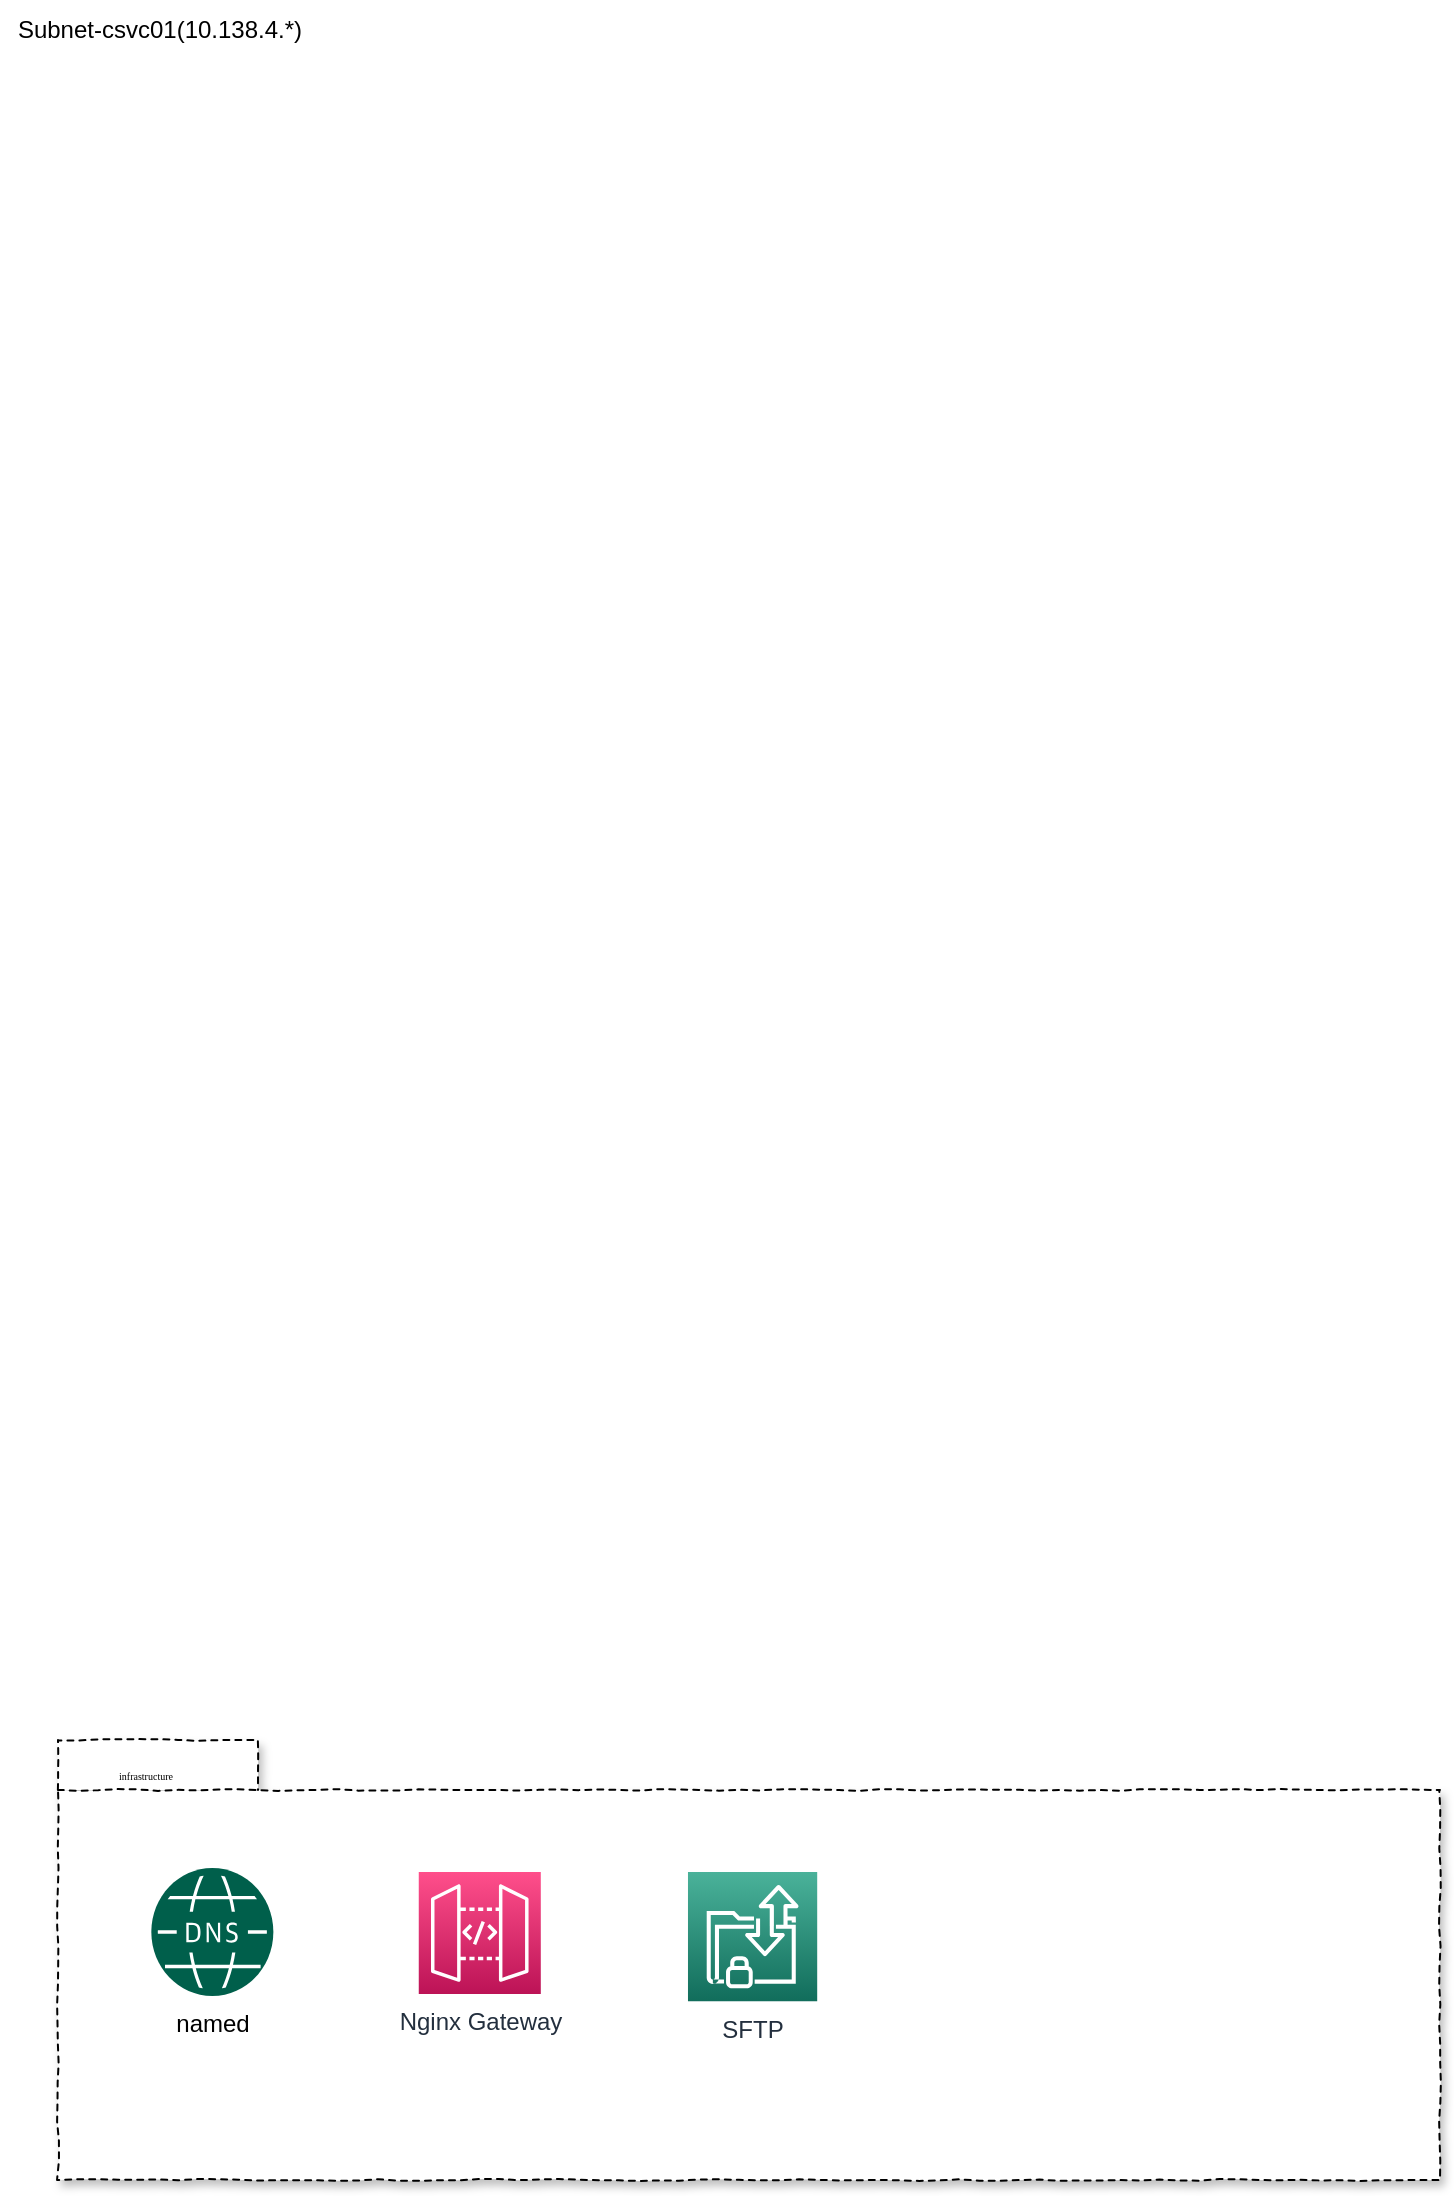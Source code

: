 <mxfile version="20.2.8" type="github">
  <diagram id="SoZa_4AcdHNvvdQ_9TMP" name="第 1 页">
    <mxGraphModel dx="1185" dy="662" grid="1" gridSize="10" guides="1" tooltips="1" connect="1" arrows="1" fold="1" page="1" pageScale="1" pageWidth="827" pageHeight="1169" math="0" shadow="0">
      <root>
        <mxCell id="0" />
        <mxCell id="1" parent="0" />
        <mxCell id="784cbDrwxi_V3fQU1oRy-1" value="Subnet-csvc01(10.138.4.*)" style="text;html=1;strokeColor=none;fillColor=none;align=center;verticalAlign=middle;whiteSpace=wrap;rounded=0;" vertex="1" parent="1">
          <mxGeometry width="160" height="30" as="geometry" />
        </mxCell>
        <mxCell id="784cbDrwxi_V3fQU1oRy-2" value="" style="group" vertex="1" connectable="0" parent="1">
          <mxGeometry x="29" y="870" width="691" height="220" as="geometry" />
        </mxCell>
        <mxCell id="784cbDrwxi_V3fQU1oRy-3" value="" style="shape=folder;spacingTop=10;tabWidth=100;tabHeight=25;tabPosition=left;dashed=1;enumerate=0;comic=1;jiggle=1;treeMoving=0;treeFolding=0;deletable=1;rotatable=0;noLabel=0;shadow=1;sketch=0;" vertex="1" parent="784cbDrwxi_V3fQU1oRy-2">
          <mxGeometry width="691" height="220" as="geometry" />
        </mxCell>
        <mxCell id="784cbDrwxi_V3fQU1oRy-4" value="infrastructure" style="text;html=1;strokeColor=none;fillColor=none;align=center;verticalAlign=middle;whiteSpace=wrap;rounded=0;shadow=1;comic=1;sketch=0;jiggle=1;fontFamily=Verdana;fontSize=5;" vertex="1" parent="784cbDrwxi_V3fQU1oRy-2">
          <mxGeometry x="-8.974" y="-4.4" width="106.1" height="44" as="geometry" />
        </mxCell>
        <mxCell id="784cbDrwxi_V3fQU1oRy-7" value="Nginx Gateway" style="sketch=0;points=[[0,0,0],[0.25,0,0],[0.5,0,0],[0.75,0,0],[1,0,0],[0,1,0],[0.25,1,0],[0.5,1,0],[0.75,1,0],[1,1,0],[0,0.25,0],[0,0.5,0],[0,0.75,0],[1,0.25,0],[1,0.5,0],[1,0.75,0]];outlineConnect=0;fontColor=#232F3E;gradientColor=#FF4F8B;gradientDirection=north;fillColor=#BC1356;strokeColor=#ffffff;dashed=0;verticalLabelPosition=bottom;verticalAlign=top;align=center;html=1;fontSize=12;fontStyle=0;aspect=fixed;shape=mxgraph.aws4.resourceIcon;resIcon=mxgraph.aws4.api_gateway;" vertex="1" parent="784cbDrwxi_V3fQU1oRy-2">
          <mxGeometry x="180.378" y="66" width="61.023" height="61.023" as="geometry" />
        </mxCell>
        <mxCell id="784cbDrwxi_V3fQU1oRy-8" value="named" style="sketch=0;pointerEvents=1;shadow=0;dashed=0;html=1;strokeColor=none;fillColor=#005F4B;labelPosition=center;verticalLabelPosition=bottom;verticalAlign=top;align=center;outlineConnect=0;shape=mxgraph.veeam2.dns;" vertex="1" parent="784cbDrwxi_V3fQU1oRy-2">
          <mxGeometry x="46.66" y="64.02" width="61.02" height="64" as="geometry" />
        </mxCell>
        <mxCell id="784cbDrwxi_V3fQU1oRy-9" value="SFTP" style="sketch=0;points=[[0,0,0],[0.25,0,0],[0.5,0,0],[0.75,0,0],[1,0,0],[0,1,0],[0.25,1,0],[0.5,1,0],[0.75,1,0],[1,1,0],[0,0.25,0],[0,0.5,0],[0,0.75,0],[1,0.25,0],[1,0.5,0],[1,0.75,0]];outlineConnect=0;fontColor=#232F3E;gradientColor=#4AB29A;gradientDirection=north;fillColor=#116D5B;strokeColor=#ffffff;dashed=0;verticalLabelPosition=bottom;verticalAlign=top;align=center;html=1;fontSize=12;fontStyle=0;aspect=fixed;shape=mxgraph.aws4.resourceIcon;resIcon=mxgraph.aws4.transfer_for_sftp;" vertex="1" parent="784cbDrwxi_V3fQU1oRy-2">
          <mxGeometry x="314.988" y="66" width="64.613" height="64.613" as="geometry" />
        </mxCell>
      </root>
    </mxGraphModel>
  </diagram>
</mxfile>
